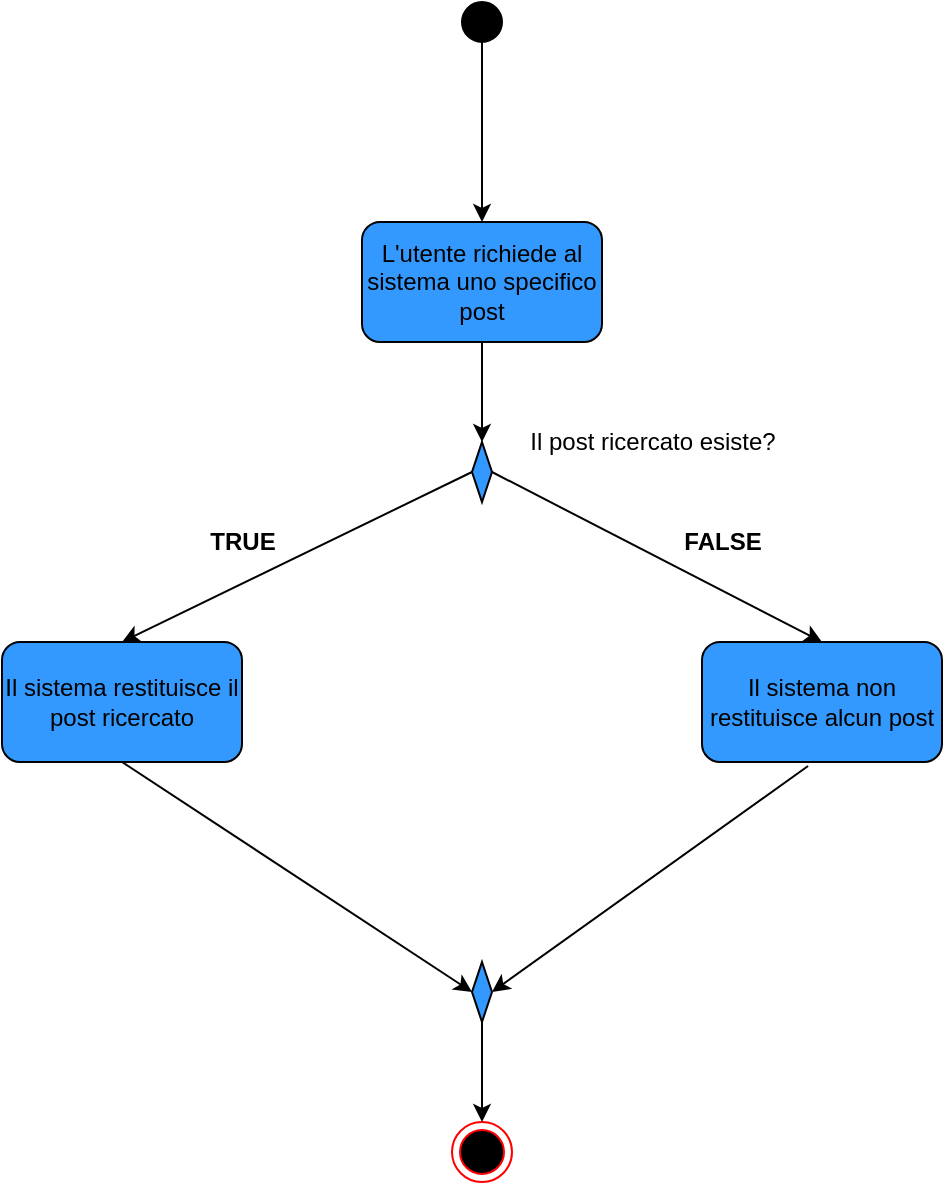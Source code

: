<mxfile version="20.8.5" type="device"><diagram id="oGl2S_2jERGSt2tQ9cnz" name="Pagina-1"><mxGraphModel dx="1434" dy="796" grid="1" gridSize="10" guides="1" tooltips="1" connect="1" arrows="1" fold="1" page="1" pageScale="1" pageWidth="827" pageHeight="1169" math="0" shadow="0"><root><mxCell id="0"/><mxCell id="1" parent="0"/><mxCell id="uSiFmHKxPDv12ZCBcOz5-1" value="" style="ellipse;whiteSpace=wrap;html=1;aspect=fixed;strokeColor=#000000;fillColor=#000000;" vertex="1" parent="1"><mxGeometry x="390" y="60" width="20" height="20" as="geometry"/></mxCell><mxCell id="uSiFmHKxPDv12ZCBcOz5-2" value="" style="ellipse;html=1;shape=endState;fillColor=#000000;strokeColor=#ff0000;direction=south;" vertex="1" parent="1"><mxGeometry x="385" y="620" width="30" height="30" as="geometry"/></mxCell><mxCell id="uSiFmHKxPDv12ZCBcOz5-3" value="L'utente richiede al sistema uno specifico post" style="rounded=1;whiteSpace=wrap;html=1;strokeColor=#000000;fillColor=#3399FF;" vertex="1" parent="1"><mxGeometry x="340" y="170" width="120" height="60" as="geometry"/></mxCell><mxCell id="uSiFmHKxPDv12ZCBcOz5-4" value="Il sistema restituisce il post ricercato" style="rounded=1;whiteSpace=wrap;html=1;strokeColor=#000000;fillColor=#3399FF;" vertex="1" parent="1"><mxGeometry x="160" y="380" width="120" height="60" as="geometry"/></mxCell><mxCell id="uSiFmHKxPDv12ZCBcOz5-5" value="Il sistema non restituisce alcun post" style="rounded=1;whiteSpace=wrap;html=1;strokeColor=#000000;fillColor=#3399FF;" vertex="1" parent="1"><mxGeometry x="510" y="380" width="120" height="60" as="geometry"/></mxCell><mxCell id="uSiFmHKxPDv12ZCBcOz5-6" value="" style="rhombus;whiteSpace=wrap;html=1;strokeColor=#000000;fontColor=#fbfbfb;fillColor=#3399FF;" vertex="1" parent="1"><mxGeometry x="395" y="280" width="10" height="30" as="geometry"/></mxCell><mxCell id="uSiFmHKxPDv12ZCBcOz5-21" value="" style="edgeStyle=orthogonalEdgeStyle;rounded=0;orthogonalLoop=1;jettySize=auto;html=1;" edge="1" parent="1" source="uSiFmHKxPDv12ZCBcOz5-9" target="uSiFmHKxPDv12ZCBcOz5-2"><mxGeometry relative="1" as="geometry"/></mxCell><mxCell id="uSiFmHKxPDv12ZCBcOz5-9" value="" style="rhombus;whiteSpace=wrap;html=1;strokeColor=#000000;fontColor=#fbfbfb;fillColor=#3399FF;" vertex="1" parent="1"><mxGeometry x="395" y="540" width="10" height="30" as="geometry"/></mxCell><mxCell id="uSiFmHKxPDv12ZCBcOz5-11" value="" style="endArrow=classic;html=1;rounded=0;exitX=0.5;exitY=1;exitDx=0;exitDy=0;entryX=0.5;entryY=0;entryDx=0;entryDy=0;" edge="1" parent="1" source="uSiFmHKxPDv12ZCBcOz5-1" target="uSiFmHKxPDv12ZCBcOz5-3"><mxGeometry width="50" height="50" relative="1" as="geometry"><mxPoint x="390" y="430" as="sourcePoint"/><mxPoint x="440" y="380" as="targetPoint"/></mxGeometry></mxCell><mxCell id="uSiFmHKxPDv12ZCBcOz5-14" value="" style="endArrow=classic;html=1;rounded=0;exitX=0.5;exitY=1;exitDx=0;exitDy=0;entryX=0.5;entryY=0;entryDx=0;entryDy=0;" edge="1" parent="1" source="uSiFmHKxPDv12ZCBcOz5-3" target="uSiFmHKxPDv12ZCBcOz5-6"><mxGeometry width="50" height="50" relative="1" as="geometry"><mxPoint x="390" y="430" as="sourcePoint"/><mxPoint x="440" y="380" as="targetPoint"/></mxGeometry></mxCell><mxCell id="uSiFmHKxPDv12ZCBcOz5-15" value="" style="endArrow=classic;html=1;rounded=0;exitX=0;exitY=0.5;exitDx=0;exitDy=0;entryX=0.5;entryY=0;entryDx=0;entryDy=0;" edge="1" parent="1" source="uSiFmHKxPDv12ZCBcOz5-6" target="uSiFmHKxPDv12ZCBcOz5-4"><mxGeometry width="50" height="50" relative="1" as="geometry"><mxPoint x="390" y="430" as="sourcePoint"/><mxPoint x="440" y="380" as="targetPoint"/></mxGeometry></mxCell><mxCell id="uSiFmHKxPDv12ZCBcOz5-16" value="" style="endArrow=classic;html=1;rounded=0;exitX=1;exitY=0.5;exitDx=0;exitDy=0;entryX=0.5;entryY=0;entryDx=0;entryDy=0;" edge="1" parent="1" source="uSiFmHKxPDv12ZCBcOz5-6" target="uSiFmHKxPDv12ZCBcOz5-5"><mxGeometry width="50" height="50" relative="1" as="geometry"><mxPoint x="390" y="430" as="sourcePoint"/><mxPoint x="440" y="380" as="targetPoint"/></mxGeometry></mxCell><mxCell id="uSiFmHKxPDv12ZCBcOz5-17" value="" style="endArrow=classic;html=1;rounded=0;exitX=0.5;exitY=1;exitDx=0;exitDy=0;entryX=0;entryY=0.5;entryDx=0;entryDy=0;" edge="1" parent="1" source="uSiFmHKxPDv12ZCBcOz5-4" target="uSiFmHKxPDv12ZCBcOz5-9"><mxGeometry width="50" height="50" relative="1" as="geometry"><mxPoint x="390" y="430" as="sourcePoint"/><mxPoint x="440" y="380" as="targetPoint"/></mxGeometry></mxCell><mxCell id="uSiFmHKxPDv12ZCBcOz5-18" value="" style="endArrow=classic;html=1;rounded=0;exitX=0.442;exitY=1.033;exitDx=0;exitDy=0;exitPerimeter=0;entryX=1;entryY=0.5;entryDx=0;entryDy=0;" edge="1" parent="1" source="uSiFmHKxPDv12ZCBcOz5-5" target="uSiFmHKxPDv12ZCBcOz5-9"><mxGeometry width="50" height="50" relative="1" as="geometry"><mxPoint x="390" y="430" as="sourcePoint"/><mxPoint x="440" y="380" as="targetPoint"/></mxGeometry></mxCell><mxCell id="uSiFmHKxPDv12ZCBcOz5-22" value="Il post ricercato esiste?" style="text;html=1;align=center;verticalAlign=middle;resizable=0;points=[];autosize=1;strokeColor=none;fillColor=none;" vertex="1" parent="1"><mxGeometry x="410" y="265" width="150" height="30" as="geometry"/></mxCell><mxCell id="uSiFmHKxPDv12ZCBcOz5-23" value="&lt;b&gt;TRUE&lt;/b&gt;" style="text;html=1;align=center;verticalAlign=middle;resizable=0;points=[];autosize=1;strokeColor=none;fillColor=none;" vertex="1" parent="1"><mxGeometry x="250" y="315" width="60" height="30" as="geometry"/></mxCell><mxCell id="uSiFmHKxPDv12ZCBcOz5-24" value="&lt;b&gt;FALSE&lt;/b&gt;" style="text;html=1;align=center;verticalAlign=middle;resizable=0;points=[];autosize=1;strokeColor=none;fillColor=none;" vertex="1" parent="1"><mxGeometry x="490" y="315" width="60" height="30" as="geometry"/></mxCell></root></mxGraphModel></diagram></mxfile>